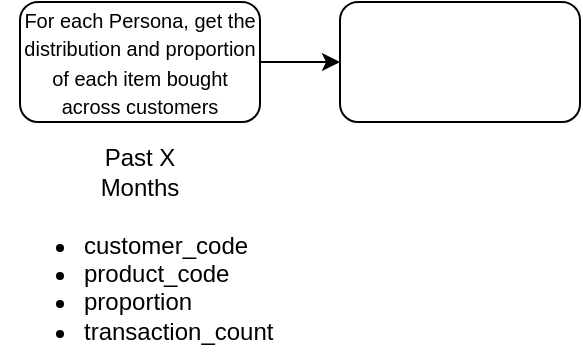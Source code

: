 <mxfile version="21.4.0" type="github">
  <diagram id="C5RBs43oDa-KdzZeNtuy" name="Page-1">
    <mxGraphModel dx="784" dy="623" grid="1" gridSize="10" guides="1" tooltips="1" connect="1" arrows="1" fold="1" page="1" pageScale="1" pageWidth="827" pageHeight="1169" math="0" shadow="0">
      <root>
        <mxCell id="WIyWlLk6GJQsqaUBKTNV-0" />
        <mxCell id="WIyWlLk6GJQsqaUBKTNV-1" parent="WIyWlLk6GJQsqaUBKTNV-0" />
        <mxCell id="IkhTaxLv-N-anWxr3vPN-2" style="edgeStyle=orthogonalEdgeStyle;rounded=0;orthogonalLoop=1;jettySize=auto;html=1;exitX=1;exitY=0.5;exitDx=0;exitDy=0;" edge="1" parent="WIyWlLk6GJQsqaUBKTNV-1" source="IkhTaxLv-N-anWxr3vPN-0" target="IkhTaxLv-N-anWxr3vPN-1">
          <mxGeometry relative="1" as="geometry">
            <mxPoint x="220" y="190" as="targetPoint" />
          </mxGeometry>
        </mxCell>
        <mxCell id="IkhTaxLv-N-anWxr3vPN-0" value="&lt;font style=&quot;font-size: 10px;&quot;&gt;For each Persona, get the distribution and proportion of each item bought across customers&lt;/font&gt;" style="rounded=1;whiteSpace=wrap;html=1;" vertex="1" parent="WIyWlLk6GJQsqaUBKTNV-1">
          <mxGeometry x="70" y="160" width="120" height="60" as="geometry" />
        </mxCell>
        <mxCell id="IkhTaxLv-N-anWxr3vPN-1" value="" style="rounded=1;whiteSpace=wrap;html=1;" vertex="1" parent="WIyWlLk6GJQsqaUBKTNV-1">
          <mxGeometry x="230" y="160" width="120" height="60" as="geometry" />
        </mxCell>
        <mxCell id="IkhTaxLv-N-anWxr3vPN-3" value="Past X Months" style="text;html=1;strokeColor=none;fillColor=none;align=center;verticalAlign=middle;whiteSpace=wrap;rounded=0;" vertex="1" parent="WIyWlLk6GJQsqaUBKTNV-1">
          <mxGeometry x="100" y="230" width="60" height="30" as="geometry" />
        </mxCell>
        <mxCell id="IkhTaxLv-N-anWxr3vPN-31" value="&lt;ul style=&quot;&quot;&gt;&lt;li&gt;customer_code&lt;/li&gt;&lt;li&gt;product_code&lt;/li&gt;&lt;li&gt;proportion&lt;/li&gt;&lt;li&gt;transaction_count&lt;/li&gt;&lt;/ul&gt;" style="text;strokeColor=none;fillColor=none;html=1;whiteSpace=wrap;verticalAlign=middle;overflow=hidden;" vertex="1" parent="WIyWlLk6GJQsqaUBKTNV-1">
          <mxGeometry x="60" y="260" width="140" height="80" as="geometry" />
        </mxCell>
      </root>
    </mxGraphModel>
  </diagram>
</mxfile>
